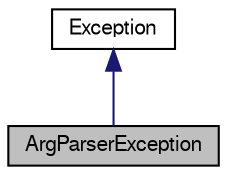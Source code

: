digraph "ArgParserException"
{
 // LATEX_PDF_SIZE
  edge [fontname="FreeSans",fontsize="10",labelfontname="FreeSans",labelfontsize="10"];
  node [fontname="FreeSans",fontsize="10",shape=record];
  Node0 [label="ArgParserException",height=0.2,width=0.4,color="black", fillcolor="grey75", style="filled", fontcolor="black",tooltip="Exception used by ArgParser."];
  Node1 -> Node0 [dir="back",color="midnightblue",fontsize="10",style="solid",fontname="FreeSans"];
  Node1 [label="Exception",height=0.2,width=0.4,color="black", fillcolor="white", style="filled",URL="$a02309.html",tooltip="Generic exception class."];
}
